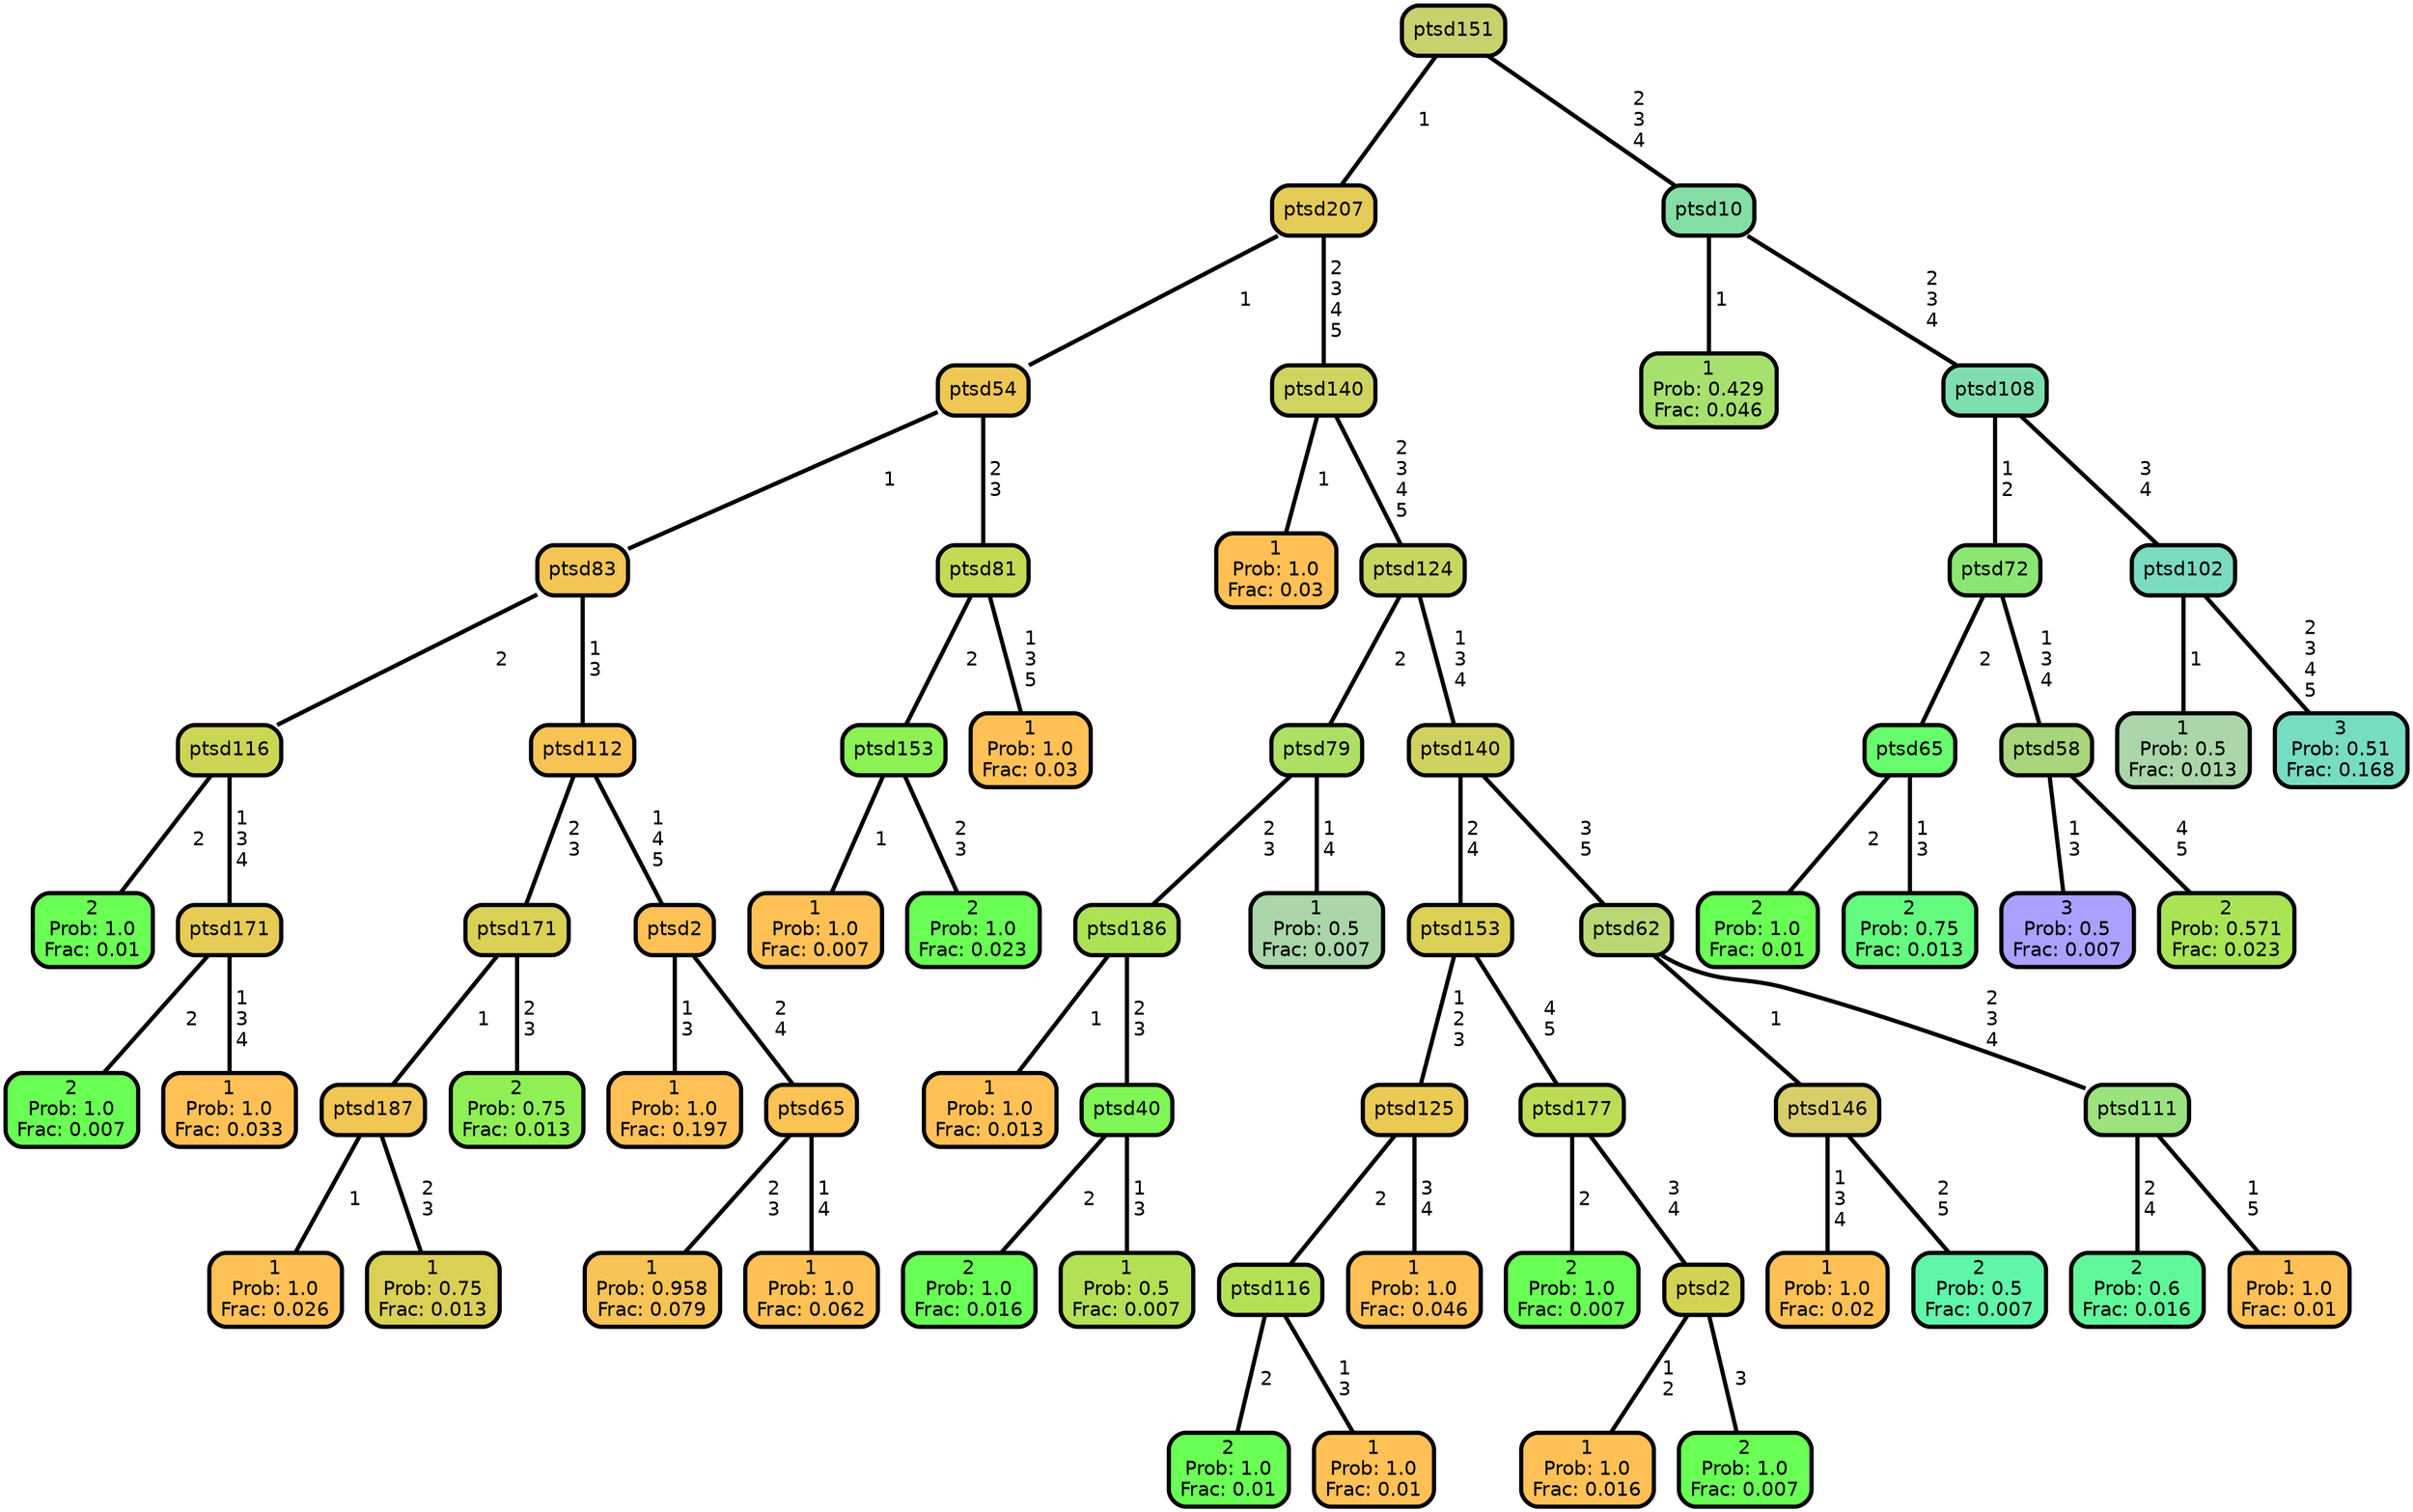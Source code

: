 graph Tree {
node [shape=box, style="filled, rounded",color="black",penwidth="3",fontcolor="black",                 fontname=helvetica] ;
graph [ranksep="0 equally", splines=straight,                 bgcolor=transparent, dpi=200] ;
edge [fontname=helvetica, color=black] ;
0 [label="2
Prob: 1.0
Frac: 0.01", fillcolor="#6aff55"] ;
1 [label="ptsd116", fillcolor="#cdd555"] ;
2 [label="2
Prob: 1.0
Frac: 0.007", fillcolor="#6aff55"] ;
3 [label="ptsd171", fillcolor="#e6cb55"] ;
4 [label="1
Prob: 1.0
Frac: 0.033", fillcolor="#ffc155"] ;
5 [label="ptsd83", fillcolor="#f3c555"] ;
6 [label="1
Prob: 1.0
Frac: 0.026", fillcolor="#ffc155"] ;
7 [label="ptsd187", fillcolor="#f2c655"] ;
8 [label="1
Prob: 0.75
Frac: 0.013", fillcolor="#d9d055"] ;
9 [label="ptsd171", fillcolor="#d9d055"] ;
10 [label="2
Prob: 0.75
Frac: 0.013", fillcolor="#8fef55"] ;
11 [label="ptsd112", fillcolor="#f8c355"] ;
12 [label="1
Prob: 1.0
Frac: 0.197", fillcolor="#ffc155"] ;
13 [label="ptsd2", fillcolor="#fdc155"] ;
14 [label="1
Prob: 0.958
Frac: 0.079", fillcolor="#f8c355"] ;
15 [label="ptsd65", fillcolor="#fbc255"] ;
16 [label="1
Prob: 1.0
Frac: 0.062", fillcolor="#ffc155"] ;
17 [label="ptsd54", fillcolor="#eec755"] ;
18 [label="1
Prob: 1.0
Frac: 0.007", fillcolor="#ffc155"] ;
19 [label="ptsd153", fillcolor="#8bf155"] ;
20 [label="2
Prob: 1.0
Frac: 0.023", fillcolor="#6aff55"] ;
21 [label="ptsd81", fillcolor="#c5d955"] ;
22 [label="1
Prob: 1.0
Frac: 0.03", fillcolor="#ffc155"] ;
23 [label="ptsd207", fillcolor="#e4cb58"] ;
24 [label="1
Prob: 1.0
Frac: 0.03", fillcolor="#ffc155"] ;
25 [label="ptsd140", fillcolor="#cfd35f"] ;
26 [label="1
Prob: 1.0
Frac: 0.013", fillcolor="#ffc155"] ;
27 [label="ptsd186", fillcolor="#ade255"] ;
28 [label="2
Prob: 1.0
Frac: 0.016", fillcolor="#6aff55"] ;
29 [label="ptsd40", fillcolor="#7ff655"] ;
30 [label="1
Prob: 0.5
Frac: 0.007", fillcolor="#b4e055"] ;
31 [label="ptsd79", fillcolor="#ade062"] ;
32 [label="1
Prob: 0.5
Frac: 0.007", fillcolor="#aad6aa"] ;
33 [label="ptsd124", fillcolor="#c7d660"] ;
34 [label="2
Prob: 1.0
Frac: 0.01", fillcolor="#6aff55"] ;
35 [label="ptsd116", fillcolor="#b4e055"] ;
36 [label="1
Prob: 1.0
Frac: 0.01", fillcolor="#ffc155"] ;
37 [label="ptsd125", fillcolor="#e8ca55"] ;
38 [label="1
Prob: 1.0
Frac: 0.046", fillcolor="#ffc155"] ;
39 [label="ptsd153", fillcolor="#dbcf55"] ;
40 [label="2
Prob: 1.0
Frac: 0.007", fillcolor="#6aff55"] ;
41 [label="ptsd177", fillcolor="#bcdc55"] ;
42 [label="1
Prob: 1.0
Frac: 0.016", fillcolor="#ffc155"] ;
43 [label="ptsd2", fillcolor="#d4d255"] ;
44 [label="2
Prob: 1.0
Frac: 0.007", fillcolor="#6aff55"] ;
45 [label="ptsd140", fillcolor="#cfd260"] ;
46 [label="1
Prob: 1.0
Frac: 0.02", fillcolor="#ffc155"] ;
47 [label="ptsd146", fillcolor="#d7ce6a"] ;
48 [label="2
Prob: 0.5
Frac: 0.007", fillcolor="#5ff5aa"] ;
49 [label="ptsd62", fillcolor="#b9d874"] ;
50 [label="2
Prob: 0.6
Frac: 0.016", fillcolor="#61f799"] ;
51 [label="ptsd111", fillcolor="#9ce27f"] ;
52 [label="1
Prob: 1.0
Frac: 0.01", fillcolor="#ffc155"] ;
53 [label="ptsd151", fillcolor="#cad06d"] ;
54 [label="1
Prob: 0.429
Frac: 0.046", fillcolor="#a6e16d"] ;
55 [label="ptsd10", fillcolor="#85dea5"] ;
56 [label="2
Prob: 1.0
Frac: 0.01", fillcolor="#6aff55"] ;
57 [label="ptsd65", fillcolor="#67fc6d"] ;
58 [label="2
Prob: 0.75
Frac: 0.013", fillcolor="#64fa7f"] ;
59 [label="ptsd72", fillcolor="#8ce674"] ;
60 [label="3
Prob: 0.5
Frac: 0.007", fillcolor="#aaa0ff"] ;
61 [label="ptsd58", fillcolor="#a9d57a"] ;
62 [label="2
Prob: 0.571
Frac: 0.023", fillcolor="#a9e455"] ;
63 [label="ptsd108", fillcolor="#7edeaf"] ;
64 [label="1
Prob: 0.5
Frac: 0.013", fillcolor="#aad6aa"] ;
65 [label="ptsd102", fillcolor="#7adbc1"] ;
66 [label="3
Prob: 0.51
Frac: 0.168", fillcolor="#76dcc3"] ;
1 -- 0 [label=" 2",penwidth=3] ;
1 -- 3 [label=" 1\n 3\n 4",penwidth=3] ;
3 -- 2 [label=" 2",penwidth=3] ;
3 -- 4 [label=" 1\n 3\n 4",penwidth=3] ;
5 -- 1 [label=" 2",penwidth=3] ;
5 -- 11 [label=" 1\n 3",penwidth=3] ;
7 -- 6 [label=" 1",penwidth=3] ;
7 -- 8 [label=" 2\n 3",penwidth=3] ;
9 -- 7 [label=" 1",penwidth=3] ;
9 -- 10 [label=" 2\n 3",penwidth=3] ;
11 -- 9 [label=" 2\n 3",penwidth=3] ;
11 -- 13 [label=" 1\n 4\n 5",penwidth=3] ;
13 -- 12 [label=" 1\n 3",penwidth=3] ;
13 -- 15 [label=" 2\n 4",penwidth=3] ;
15 -- 14 [label=" 2\n 3",penwidth=3] ;
15 -- 16 [label=" 1\n 4",penwidth=3] ;
17 -- 5 [label=" 1",penwidth=3] ;
17 -- 21 [label=" 2\n 3",penwidth=3] ;
19 -- 18 [label=" 1",penwidth=3] ;
19 -- 20 [label=" 2\n 3",penwidth=3] ;
21 -- 19 [label=" 2",penwidth=3] ;
21 -- 22 [label=" 1\n 3\n 5",penwidth=3] ;
23 -- 17 [label=" 1",penwidth=3] ;
23 -- 25 [label=" 2\n 3\n 4\n 5",penwidth=3] ;
25 -- 24 [label=" 1",penwidth=3] ;
25 -- 33 [label=" 2\n 3\n 4\n 5",penwidth=3] ;
27 -- 26 [label=" 1",penwidth=3] ;
27 -- 29 [label=" 2\n 3",penwidth=3] ;
29 -- 28 [label=" 2",penwidth=3] ;
29 -- 30 [label=" 1\n 3",penwidth=3] ;
31 -- 27 [label=" 2\n 3",penwidth=3] ;
31 -- 32 [label=" 1\n 4",penwidth=3] ;
33 -- 31 [label=" 2",penwidth=3] ;
33 -- 45 [label=" 1\n 3\n 4",penwidth=3] ;
35 -- 34 [label=" 2",penwidth=3] ;
35 -- 36 [label=" 1\n 3",penwidth=3] ;
37 -- 35 [label=" 2",penwidth=3] ;
37 -- 38 [label=" 3\n 4",penwidth=3] ;
39 -- 37 [label=" 1\n 2\n 3",penwidth=3] ;
39 -- 41 [label=" 4\n 5",penwidth=3] ;
41 -- 40 [label=" 2",penwidth=3] ;
41 -- 43 [label=" 3\n 4",penwidth=3] ;
43 -- 42 [label=" 1\n 2",penwidth=3] ;
43 -- 44 [label=" 3",penwidth=3] ;
45 -- 39 [label=" 2\n 4",penwidth=3] ;
45 -- 49 [label=" 3\n 5",penwidth=3] ;
47 -- 46 [label=" 1\n 3\n 4",penwidth=3] ;
47 -- 48 [label=" 2\n 5",penwidth=3] ;
49 -- 47 [label=" 1",penwidth=3] ;
49 -- 51 [label=" 2\n 3\n 4",penwidth=3] ;
51 -- 50 [label=" 2\n 4",penwidth=3] ;
51 -- 52 [label=" 1\n 5",penwidth=3] ;
53 -- 23 [label=" 1",penwidth=3] ;
53 -- 55 [label=" 2\n 3\n 4",penwidth=3] ;
55 -- 54 [label=" 1",penwidth=3] ;
55 -- 63 [label=" 2\n 3\n 4",penwidth=3] ;
57 -- 56 [label=" 2",penwidth=3] ;
57 -- 58 [label=" 1\n 3",penwidth=3] ;
59 -- 57 [label=" 2",penwidth=3] ;
59 -- 61 [label=" 1\n 3\n 4",penwidth=3] ;
61 -- 60 [label=" 1\n 3",penwidth=3] ;
61 -- 62 [label=" 4\n 5",penwidth=3] ;
63 -- 59 [label=" 1\n 2",penwidth=3] ;
63 -- 65 [label=" 3\n 4",penwidth=3] ;
65 -- 64 [label=" 1",penwidth=3] ;
65 -- 66 [label=" 2\n 3\n 4\n 5",penwidth=3] ;
{rank = same;}}